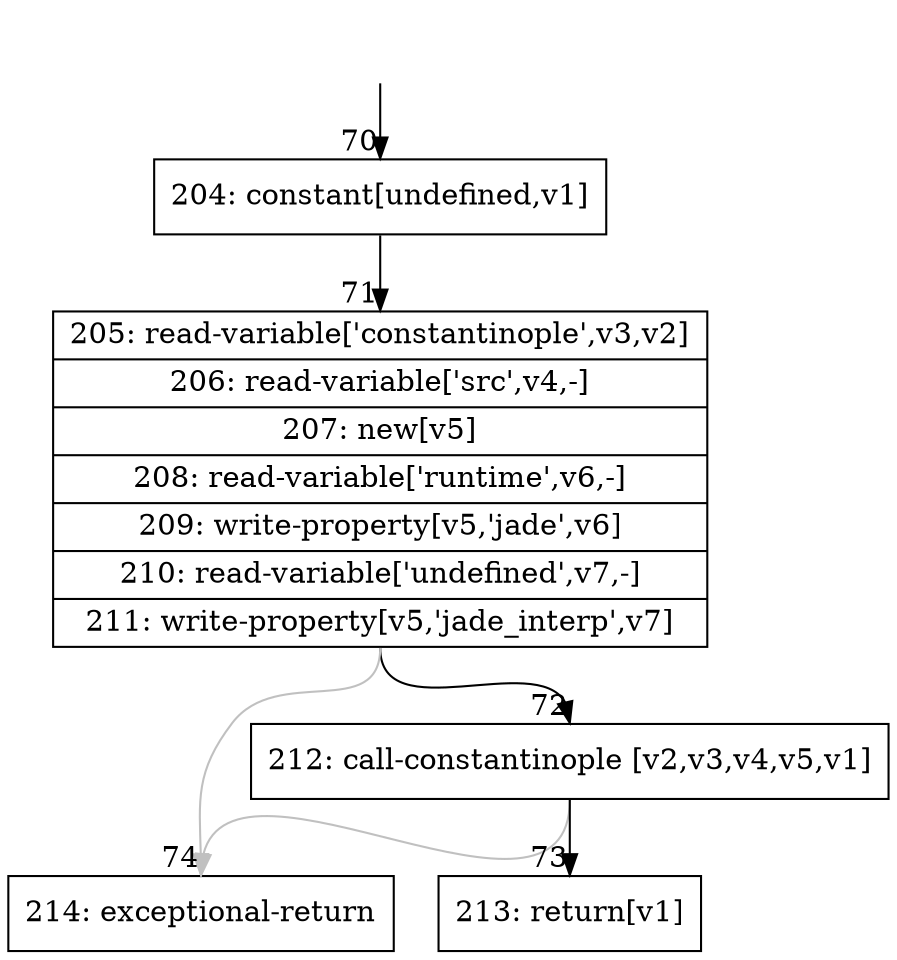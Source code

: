 digraph {
rankdir="TD"
BB_entry7[shape=none,label=""];
BB_entry7 -> BB70 [tailport=s, headport=n, headlabel="    70"]
BB70 [shape=record label="{204: constant[undefined,v1]}" ] 
BB70 -> BB71 [tailport=s, headport=n, headlabel="      71"]
BB71 [shape=record label="{205: read-variable['constantinople',v3,v2]|206: read-variable['src',v4,-]|207: new[v5]|208: read-variable['runtime',v6,-]|209: write-property[v5,'jade',v6]|210: read-variable['undefined',v7,-]|211: write-property[v5,'jade_interp',v7]}" ] 
BB71 -> BB72 [tailport=s, headport=n, headlabel="      72"]
BB71 -> BB74 [tailport=s, headport=n, color=gray, headlabel="      74"]
BB72 [shape=record label="{212: call-constantinople [v2,v3,v4,v5,v1]}" ] 
BB72 -> BB73 [tailport=s, headport=n, headlabel="      73"]
BB72 -> BB74 [tailport=s, headport=n, color=gray]
BB73 [shape=record label="{213: return[v1]}" ] 
BB74 [shape=record label="{214: exceptional-return}" ] 
//#$~ 14
}
